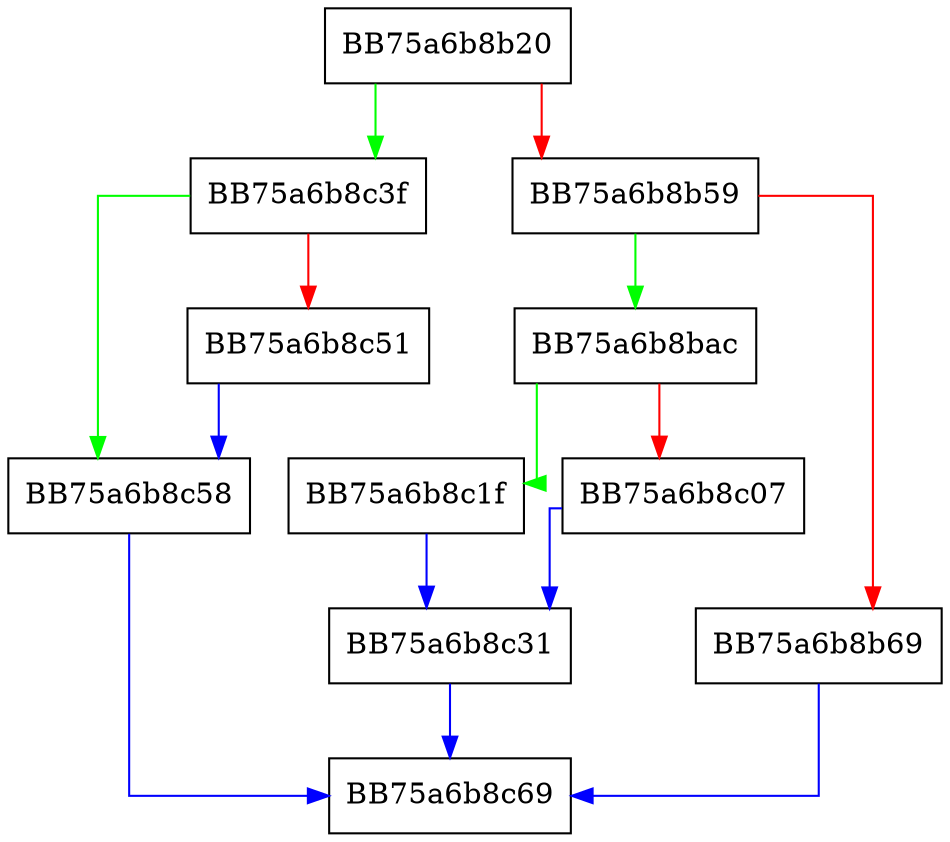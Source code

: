 digraph SSE_shufpd {
  node [shape="box"];
  graph [splines=ortho];
  BB75a6b8b20 -> BB75a6b8c3f [color="green"];
  BB75a6b8b20 -> BB75a6b8b59 [color="red"];
  BB75a6b8b59 -> BB75a6b8bac [color="green"];
  BB75a6b8b59 -> BB75a6b8b69 [color="red"];
  BB75a6b8b69 -> BB75a6b8c69 [color="blue"];
  BB75a6b8bac -> BB75a6b8c1f [color="green"];
  BB75a6b8bac -> BB75a6b8c07 [color="red"];
  BB75a6b8c07 -> BB75a6b8c31 [color="blue"];
  BB75a6b8c1f -> BB75a6b8c31 [color="blue"];
  BB75a6b8c31 -> BB75a6b8c69 [color="blue"];
  BB75a6b8c3f -> BB75a6b8c58 [color="green"];
  BB75a6b8c3f -> BB75a6b8c51 [color="red"];
  BB75a6b8c51 -> BB75a6b8c58 [color="blue"];
  BB75a6b8c58 -> BB75a6b8c69 [color="blue"];
}